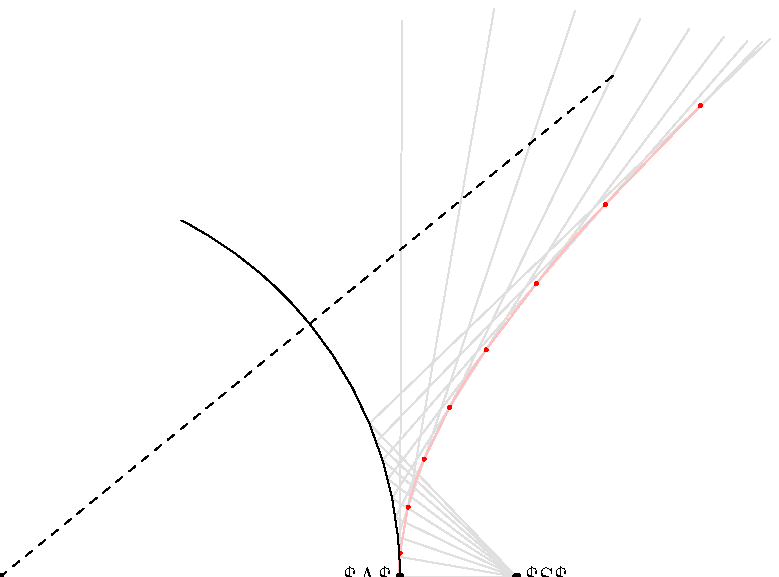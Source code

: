 \documentclass{standalone}
\usepackage{luamplib}
\begin{document}
\mplibtextextlabel{enable}
\begin{mplibcode}
beginfig(1);

    pair O; O = origin;
    path c; c = fullcircle scaled 288;  
    pair S; S = point 0 of c shifted 42 right;
    path hyperbola, last;

    numeric t;
    (t, whatever) = c intersectiontimes fullcircle scaled abs(O-S) shifted 1/2[O,S];

    numeric s; s = 1/16;
    for t=-t + 6s step s until t - 5s:
        path ray; 
        ray = (origin -- unitvector(S - point t of c)) scaled 200
            rotated if t < 0: - fi 90 shifted point t of c;
        draw S -- ray withcolor 7/8;
        if known last:
            pair p;
            p = whatever[point 0 of ray, point 1 of ray]
              = whatever[point 0 of last, point 1 of last];
            hyperbola := if known hyperbola: hyperbola .. fi p;
        fi
        last := ray;
    endfor

    draw hyperbola withcolor 3/4[red, white];
    for t=0 upto length hyperbola:
        draw point t of hyperbola withpen pencircle scaled 3/2 withcolor red;
    endfor

    draw O -- 2[O, point t of c] dashed evenly;
    draw O -- 2[O, point -t of c] dashed evenly;

    draw subpath (-1.4, 1.4) of c;

    dotlabel.rt("$S$", S);
    dotlabel.lft("$A$", point 0 of c);
    dotlabel.lft("$O$", origin);

endfig;
\end{mplibcode}\llap{\texttt{\tiny\jobname}\quad}
\end{document}

